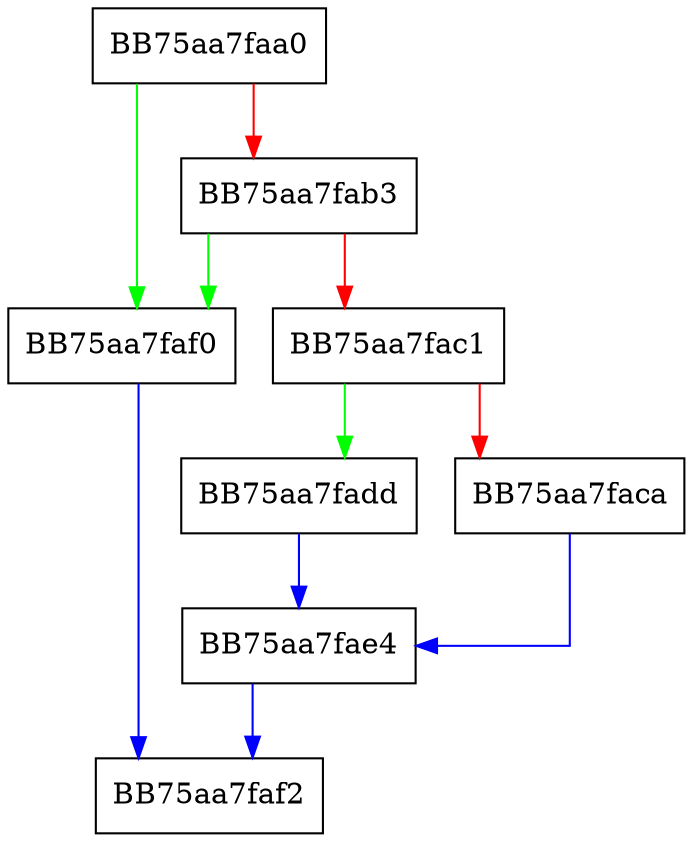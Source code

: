 digraph save_state {
  node [shape="box"];
  graph [splines=ortho];
  BB75aa7faa0 -> BB75aa7faf0 [color="green"];
  BB75aa7faa0 -> BB75aa7fab3 [color="red"];
  BB75aa7fab3 -> BB75aa7faf0 [color="green"];
  BB75aa7fab3 -> BB75aa7fac1 [color="red"];
  BB75aa7fac1 -> BB75aa7fadd [color="green"];
  BB75aa7fac1 -> BB75aa7faca [color="red"];
  BB75aa7faca -> BB75aa7fae4 [color="blue"];
  BB75aa7fadd -> BB75aa7fae4 [color="blue"];
  BB75aa7fae4 -> BB75aa7faf2 [color="blue"];
  BB75aa7faf0 -> BB75aa7faf2 [color="blue"];
}